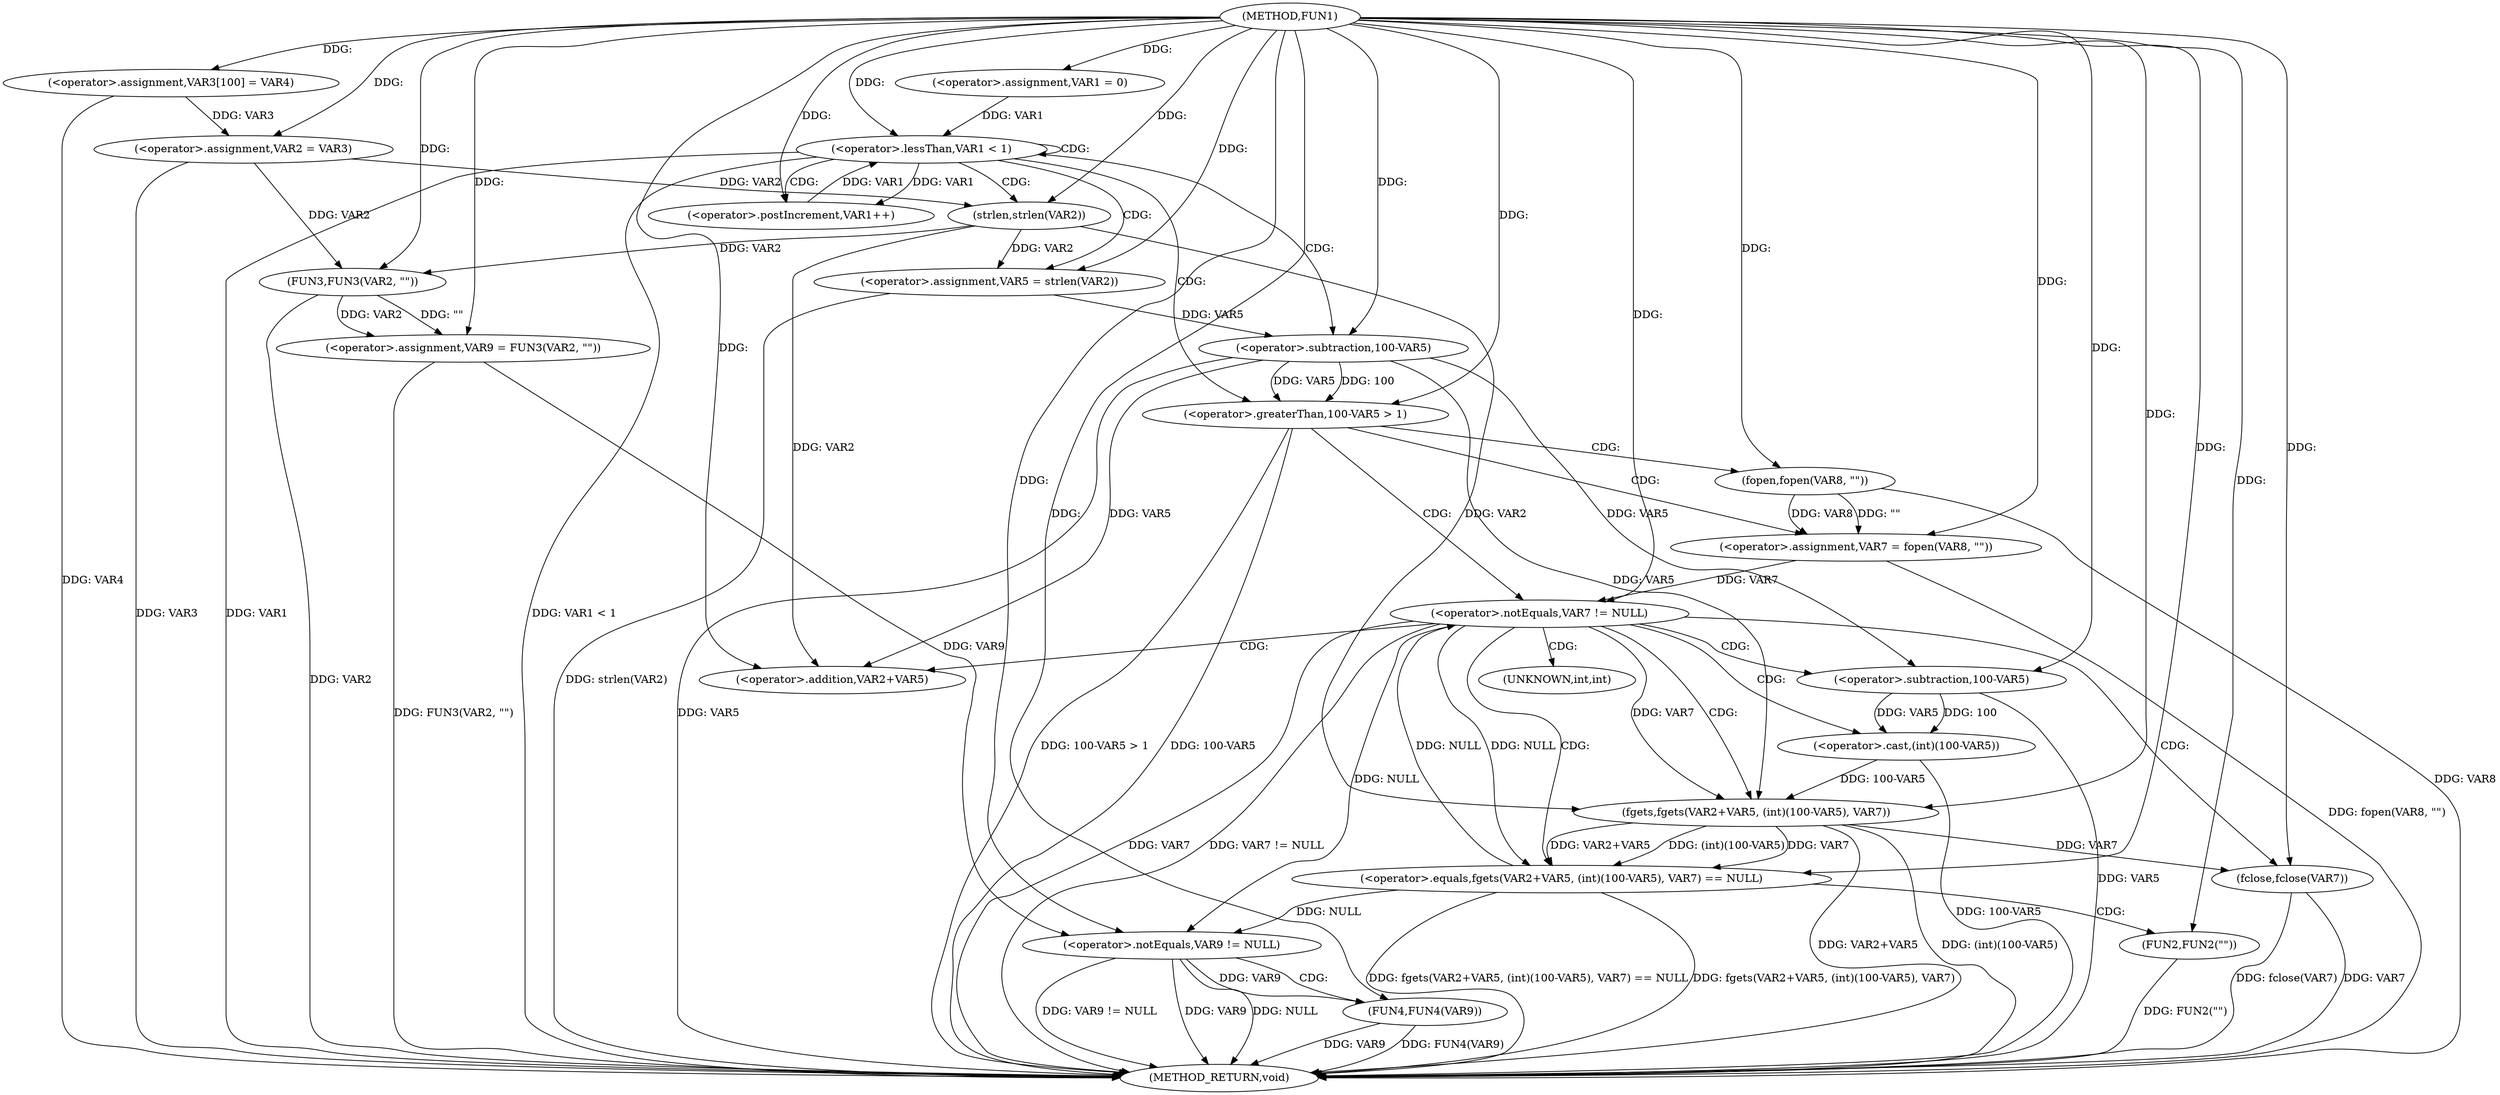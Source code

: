 digraph FUN1 {  
"1000100" [label = "(METHOD,FUN1)" ]
"1000177" [label = "(METHOD_RETURN,void)" ]
"1000105" [label = "(<operator>.assignment,VAR3[100] = VAR4)" ]
"1000108" [label = "(<operator>.assignment,VAR2 = VAR3)" ]
"1000112" [label = "(<operator>.assignment,VAR1 = 0)" ]
"1000115" [label = "(<operator>.lessThan,VAR1 < 1)" ]
"1000118" [label = "(<operator>.postIncrement,VAR1++)" ]
"1000123" [label = "(<operator>.assignment,VAR5 = strlen(VAR2))" ]
"1000125" [label = "(strlen,strlen(VAR2))" ]
"1000129" [label = "(<operator>.greaterThan,100-VAR5 > 1)" ]
"1000130" [label = "(<operator>.subtraction,100-VAR5)" ]
"1000135" [label = "(<operator>.assignment,VAR7 = fopen(VAR8, \"\"))" ]
"1000137" [label = "(fopen,fopen(VAR8, \"\"))" ]
"1000141" [label = "(<operator>.notEquals,VAR7 != NULL)" ]
"1000146" [label = "(<operator>.equals,fgets(VAR2+VAR5, (int)(100-VAR5), VAR7) == NULL)" ]
"1000147" [label = "(fgets,fgets(VAR2+VAR5, (int)(100-VAR5), VAR7))" ]
"1000148" [label = "(<operator>.addition,VAR2+VAR5)" ]
"1000151" [label = "(<operator>.cast,(int)(100-VAR5))" ]
"1000153" [label = "(<operator>.subtraction,100-VAR5)" ]
"1000159" [label = "(FUN2,FUN2(\"\"))" ]
"1000161" [label = "(fclose,fclose(VAR7))" ]
"1000165" [label = "(<operator>.assignment,VAR9 = FUN3(VAR2, \"\"))" ]
"1000167" [label = "(FUN3,FUN3(VAR2, \"\"))" ]
"1000171" [label = "(<operator>.notEquals,VAR9 != NULL)" ]
"1000175" [label = "(FUN4,FUN4(VAR9))" ]
"1000152" [label = "(UNKNOWN,int,int)" ]
  "1000159" -> "1000177"  [ label = "DDG: FUN2(\"\")"] 
  "1000123" -> "1000177"  [ label = "DDG: strlen(VAR2)"] 
  "1000115" -> "1000177"  [ label = "DDG: VAR1 < 1"] 
  "1000151" -> "1000177"  [ label = "DDG: 100-VAR5"] 
  "1000171" -> "1000177"  [ label = "DDG: VAR9 != NULL"] 
  "1000137" -> "1000177"  [ label = "DDG: VAR8"] 
  "1000167" -> "1000177"  [ label = "DDG: VAR2"] 
  "1000129" -> "1000177"  [ label = "DDG: 100-VAR5"] 
  "1000171" -> "1000177"  [ label = "DDG: VAR9"] 
  "1000141" -> "1000177"  [ label = "DDG: VAR7"] 
  "1000105" -> "1000177"  [ label = "DDG: VAR4"] 
  "1000147" -> "1000177"  [ label = "DDG: (int)(100-VAR5)"] 
  "1000130" -> "1000177"  [ label = "DDG: VAR5"] 
  "1000141" -> "1000177"  [ label = "DDG: VAR7 != NULL"] 
  "1000129" -> "1000177"  [ label = "DDG: 100-VAR5 > 1"] 
  "1000153" -> "1000177"  [ label = "DDG: VAR5"] 
  "1000165" -> "1000177"  [ label = "DDG: FUN3(VAR2, \"\")"] 
  "1000147" -> "1000177"  [ label = "DDG: VAR2+VAR5"] 
  "1000175" -> "1000177"  [ label = "DDG: VAR9"] 
  "1000108" -> "1000177"  [ label = "DDG: VAR3"] 
  "1000171" -> "1000177"  [ label = "DDG: NULL"] 
  "1000161" -> "1000177"  [ label = "DDG: VAR7"] 
  "1000146" -> "1000177"  [ label = "DDG: fgets(VAR2+VAR5, (int)(100-VAR5), VAR7) == NULL"] 
  "1000146" -> "1000177"  [ label = "DDG: fgets(VAR2+VAR5, (int)(100-VAR5), VAR7)"] 
  "1000161" -> "1000177"  [ label = "DDG: fclose(VAR7)"] 
  "1000115" -> "1000177"  [ label = "DDG: VAR1"] 
  "1000135" -> "1000177"  [ label = "DDG: fopen(VAR8, \"\")"] 
  "1000175" -> "1000177"  [ label = "DDG: FUN4(VAR9)"] 
  "1000100" -> "1000105"  [ label = "DDG: "] 
  "1000105" -> "1000108"  [ label = "DDG: VAR3"] 
  "1000100" -> "1000108"  [ label = "DDG: "] 
  "1000100" -> "1000112"  [ label = "DDG: "] 
  "1000112" -> "1000115"  [ label = "DDG: VAR1"] 
  "1000118" -> "1000115"  [ label = "DDG: VAR1"] 
  "1000100" -> "1000115"  [ label = "DDG: "] 
  "1000115" -> "1000118"  [ label = "DDG: VAR1"] 
  "1000100" -> "1000118"  [ label = "DDG: "] 
  "1000125" -> "1000123"  [ label = "DDG: VAR2"] 
  "1000100" -> "1000123"  [ label = "DDG: "] 
  "1000108" -> "1000125"  [ label = "DDG: VAR2"] 
  "1000100" -> "1000125"  [ label = "DDG: "] 
  "1000130" -> "1000129"  [ label = "DDG: 100"] 
  "1000130" -> "1000129"  [ label = "DDG: VAR5"] 
  "1000100" -> "1000130"  [ label = "DDG: "] 
  "1000123" -> "1000130"  [ label = "DDG: VAR5"] 
  "1000100" -> "1000129"  [ label = "DDG: "] 
  "1000137" -> "1000135"  [ label = "DDG: VAR8"] 
  "1000137" -> "1000135"  [ label = "DDG: \"\""] 
  "1000100" -> "1000135"  [ label = "DDG: "] 
  "1000100" -> "1000137"  [ label = "DDG: "] 
  "1000135" -> "1000141"  [ label = "DDG: VAR7"] 
  "1000100" -> "1000141"  [ label = "DDG: "] 
  "1000146" -> "1000141"  [ label = "DDG: NULL"] 
  "1000147" -> "1000146"  [ label = "DDG: VAR2+VAR5"] 
  "1000147" -> "1000146"  [ label = "DDG: (int)(100-VAR5)"] 
  "1000147" -> "1000146"  [ label = "DDG: VAR7"] 
  "1000125" -> "1000147"  [ label = "DDG: VAR2"] 
  "1000100" -> "1000147"  [ label = "DDG: "] 
  "1000130" -> "1000147"  [ label = "DDG: VAR5"] 
  "1000125" -> "1000148"  [ label = "DDG: VAR2"] 
  "1000100" -> "1000148"  [ label = "DDG: "] 
  "1000130" -> "1000148"  [ label = "DDG: VAR5"] 
  "1000151" -> "1000147"  [ label = "DDG: 100-VAR5"] 
  "1000153" -> "1000151"  [ label = "DDG: 100"] 
  "1000153" -> "1000151"  [ label = "DDG: VAR5"] 
  "1000100" -> "1000153"  [ label = "DDG: "] 
  "1000130" -> "1000153"  [ label = "DDG: VAR5"] 
  "1000141" -> "1000147"  [ label = "DDG: VAR7"] 
  "1000141" -> "1000146"  [ label = "DDG: NULL"] 
  "1000100" -> "1000146"  [ label = "DDG: "] 
  "1000100" -> "1000159"  [ label = "DDG: "] 
  "1000147" -> "1000161"  [ label = "DDG: VAR7"] 
  "1000100" -> "1000161"  [ label = "DDG: "] 
  "1000167" -> "1000165"  [ label = "DDG: VAR2"] 
  "1000167" -> "1000165"  [ label = "DDG: \"\""] 
  "1000100" -> "1000165"  [ label = "DDG: "] 
  "1000125" -> "1000167"  [ label = "DDG: VAR2"] 
  "1000108" -> "1000167"  [ label = "DDG: VAR2"] 
  "1000100" -> "1000167"  [ label = "DDG: "] 
  "1000165" -> "1000171"  [ label = "DDG: VAR9"] 
  "1000100" -> "1000171"  [ label = "DDG: "] 
  "1000146" -> "1000171"  [ label = "DDG: NULL"] 
  "1000141" -> "1000171"  [ label = "DDG: NULL"] 
  "1000171" -> "1000175"  [ label = "DDG: VAR9"] 
  "1000100" -> "1000175"  [ label = "DDG: "] 
  "1000115" -> "1000125"  [ label = "CDG: "] 
  "1000115" -> "1000129"  [ label = "CDG: "] 
  "1000115" -> "1000123"  [ label = "CDG: "] 
  "1000115" -> "1000130"  [ label = "CDG: "] 
  "1000115" -> "1000115"  [ label = "CDG: "] 
  "1000115" -> "1000118"  [ label = "CDG: "] 
  "1000129" -> "1000137"  [ label = "CDG: "] 
  "1000129" -> "1000141"  [ label = "CDG: "] 
  "1000129" -> "1000135"  [ label = "CDG: "] 
  "1000141" -> "1000153"  [ label = "CDG: "] 
  "1000141" -> "1000161"  [ label = "CDG: "] 
  "1000141" -> "1000147"  [ label = "CDG: "] 
  "1000141" -> "1000151"  [ label = "CDG: "] 
  "1000141" -> "1000152"  [ label = "CDG: "] 
  "1000141" -> "1000148"  [ label = "CDG: "] 
  "1000141" -> "1000146"  [ label = "CDG: "] 
  "1000146" -> "1000159"  [ label = "CDG: "] 
  "1000171" -> "1000175"  [ label = "CDG: "] 
}
